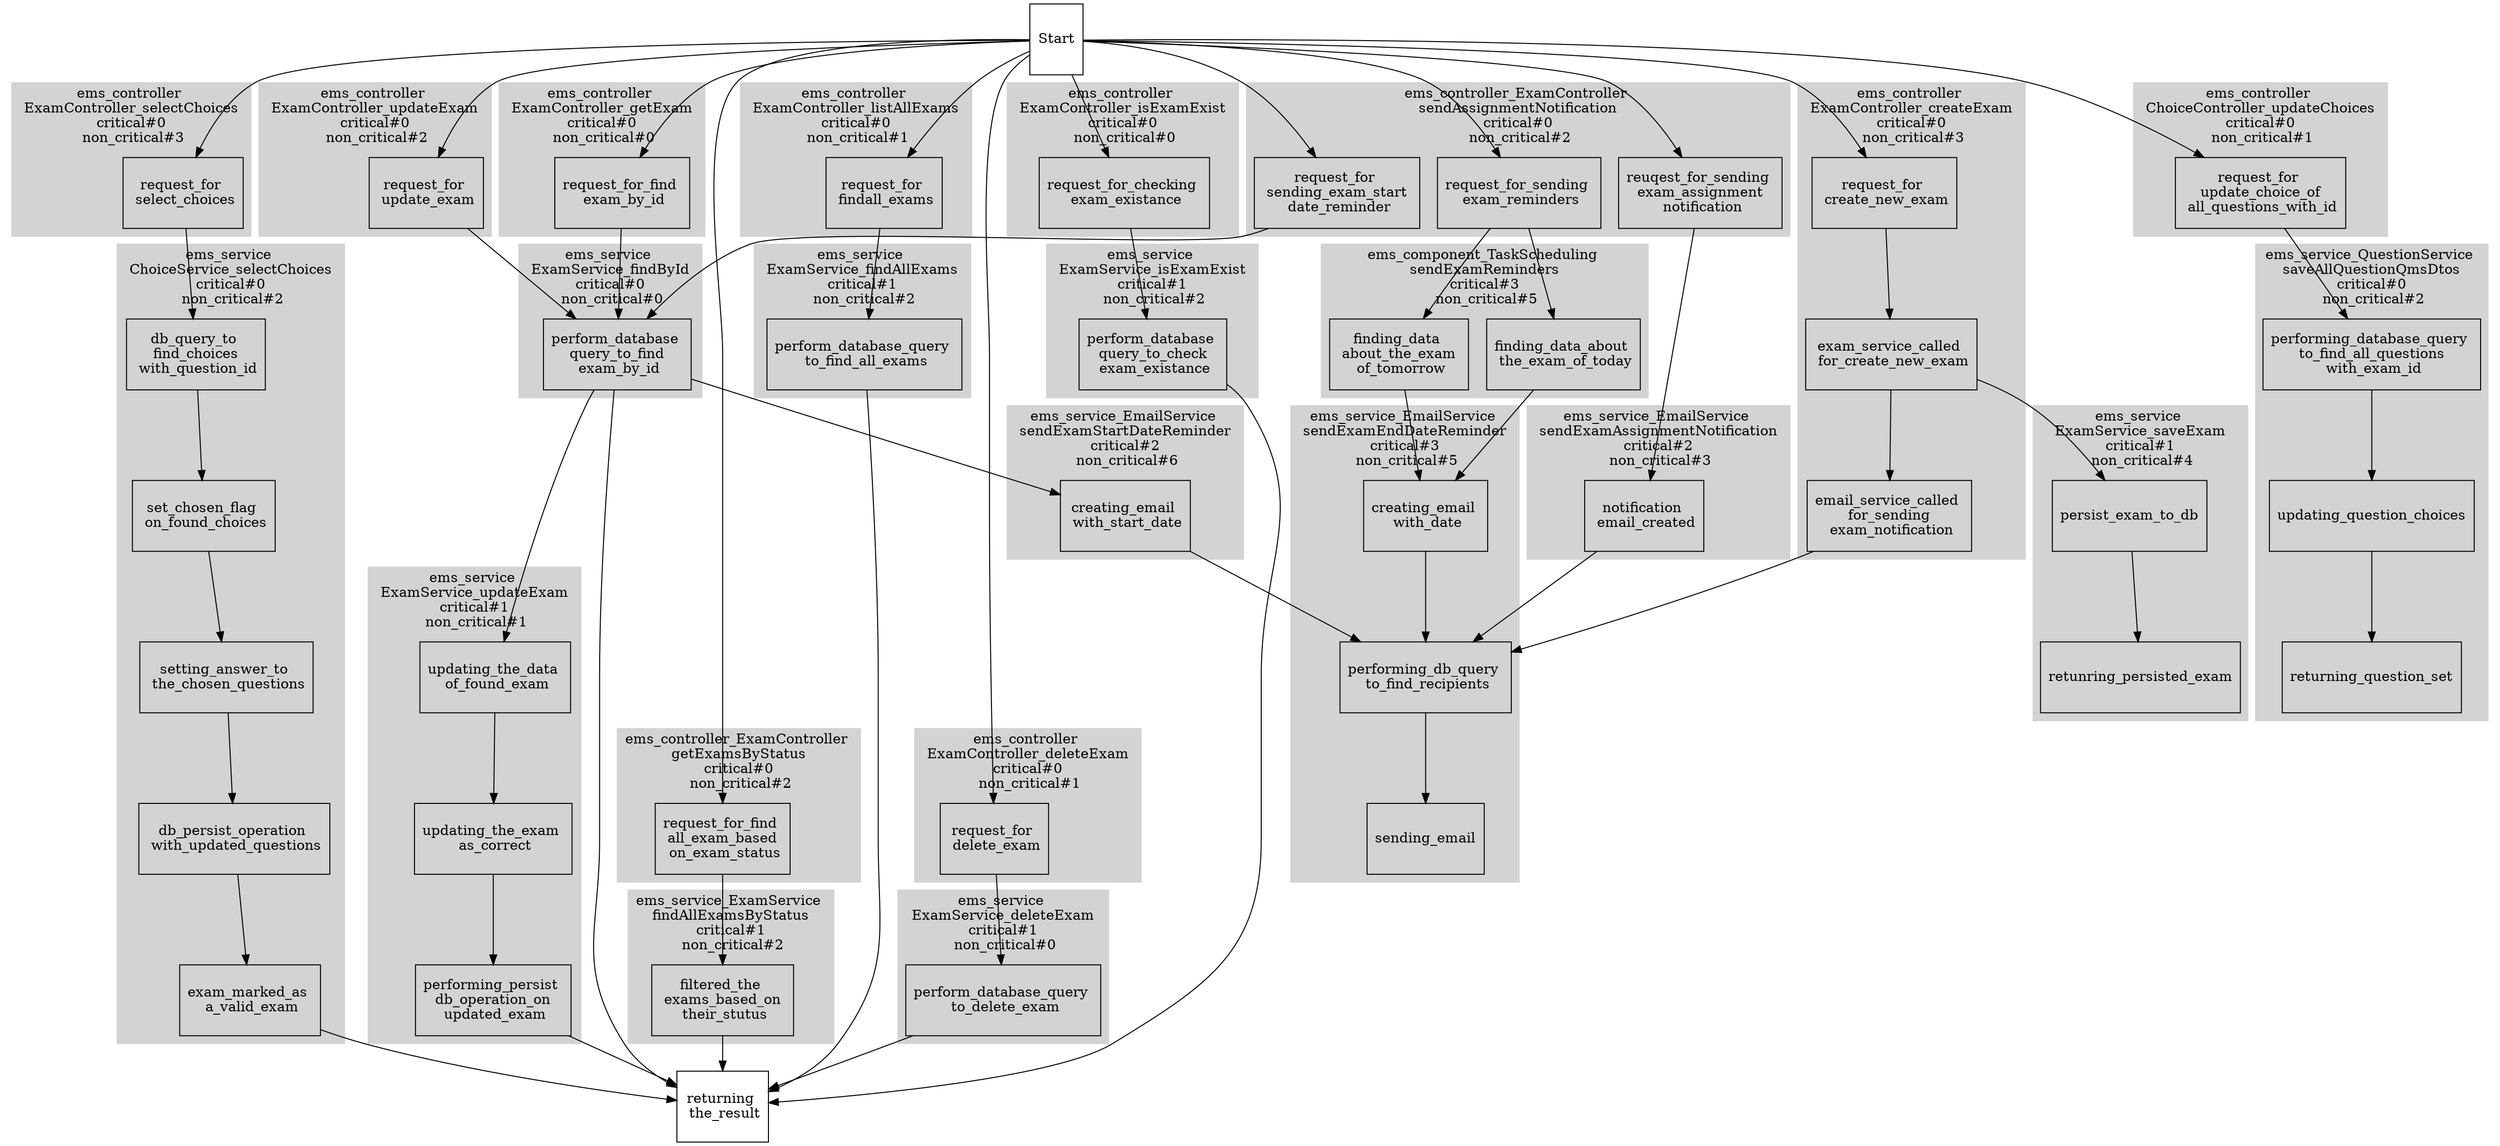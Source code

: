 strict digraph G {
node [shape=box];




node [shape=box, height = 1];
ratio=fill;

n1[label = "Start"];
n2[label = "request_for \n update_exam"];
n3[label = "perform_database \n query_to_find \n exam_by_id"];
n4[label = "updating_the_data \n of_found_exam"];
n5[label = "updating_the_exam \n as_correct"];
n6[label = "performing_persist \n db_operation_on \n updated_exam"];
n7[label = "returning \n the_result"];
n8[label = "request_for_find \n exam_by_id"];
n10[label = "request_for_find \n all_exam_based \n on_exam_status"];
n11[label = "filtered_the \n exams_based_on \n their_stutus"];
n12[label = "request_for \n findall_exams"];
n13[label = "perform_database_query \n to_find_all_exams"];
n14[label = "request_for \n sending_exam_start \n date_reminder"];
n15[label = "creating_email \n with_start_date"];
n16[label = "performing_db_query \n to_find_recipients"]
n17[label = "sending_email"];
n18[label = "request_for_sending \n exam_reminders"];
n19[label = "finding_data_about \n the_exam_of_today"];
n20[label = "creating_email \n with_date"];
n21[label = "finding_data \n about_the_exam \n of_tomorrow"];
n22[label = "reuqest_for_sending \n exam_assignment \n notification"];
n23[label = "notification \n email_created"];
n24[label = "request_for \n create_new_exam"];
n25[label = "exam_service_called \n for_create_new_exam"];
n26[label = "email_service_called \n for_sending \n exam_notification"];
n27[label = "request_for \n delete_exam"];
n28[label = "perform_database_query \n to_delete_exam"];
n29[label = "request_for \n select_choices"];
n30[label = "db_query_to \n find_choices \n with_question_id"];
n31[label = "set_chosen_flag \n on_found_choices"];
n32[label = "setting_answer_to \n the_chosen_questions"];
n33[label = "db_persist_operation \n with_updated_questions"];
n34[label = "exam_marked_as \n a_valid_exam"];
n37[label = "persist_exam_to_db"];
n38[label = "retunring_persisted_exam"];
n39[label = "request_for \n update_choice_of \n all_questions_with_id"];
n40[label = "performing_database_query \n to_find_all_questions \n with_exam_id"];
n41[label = "updating_question_choices"];
n42[label = "returning_question_set"];
n43[label = "request_for_checking \n exam_existance"];
n44[label = "perform_database \n query_to_check \n exam_existance"];


n1 -> n2;
n2 -> n3; 
n3 -> n4;
n4 -> n5;
n5 -> n6;
n6 -> n7;


n1 -> n8;
n8 -> n3;
n3 -> n7;

n1 -> n10;
n10 -> n11;
n11 -> n7;

n1 -> n12;
n12 -> n13;
n13 -> n7;

n1 -> n14;
n14 -> n3;
n3 -> n15;
n15 -> n16;
n16  -> n17;


n1 -> n18;
n18 -> n19;
n19 -> n20;
n20 -> n16;
n16 -> n17;

n1 -> n18;
n18 -> n21;
n21 -> n20;
n20 -> n16;
n16 -> n17;


n1 -> n22;
n22 -> n23
n23 -> n16;
n16 -> n17;

n1 -> n24;
n24 -> n25;
n25 -> n26;
n26 -> n16;
n16 -> n17;

n1 -> n27;
n27 -> n28;
n28 -> n7;

n1 -> n29;
n29 -> n30;
n30 -> n31;
n31 -> n32;
n32 -> n33;
n33 -> n34;
n34 -> n7;

n1 -> n24;
n24 -> n25;
n25 -> n37;
n37 -> n38;

n1 -> n39;
n39 -> n40;
n40 -> n41;
n41 -> n42;

n1 -> n43;
n43 -> n44;
n44 -> n7;

subgraph cluster_0 {
	 style=filled;
		color=lightgrey;
		node [style=filled,color=white];
		n20,n16,n17;
		
 		label="ems_service_EmailService \n sendExamEndDateReminder \n critical#3 \n non_critical#5";
}
subgraph cluster_1 {
	 style=filled;
		color=lightgrey;
		node [style=filled,color=white];
		n30, n31, n32, n33, n34;
 		label="ems_service \n ChoiceService_selectChoices \n critical#0 \n non_critical#2";
}
subgraph cluster_2 {
	 style=filled;
		color=lightgrey;
		node [style=filled,color=white];
		n39;
 		label="ems_controller \n ChoiceController_updateChoices \n critical#0 \n non_critical#1";
}
subgraph cluster_3 {
	 style=filled;
		color=lightgrey;
		node [style=filled,color=white];
		n4, n5, n6;
 		label="ems_service \n ExamService_updateExam \n critical#1 \n non_critical#1";
}
subgraph cluster_4 {
	 style=filled;
		color=lightgrey;
		node [style=filled,color=white];
		n2;
 		label="ems_controller \n ExamController_updateExam \n critical#0 \n non_critical#2";
}

subgraph cluster_6 {
	 style=filled;
		color=lightgrey;
		node [style=filled,color=white];
		n13;
 		label="ems_service \n ExamService_findAllExams \n critical#1 \n non_critical#2";
}
subgraph cluster_7 {
	 style=filled;
		color=lightgrey;
		node [style=filled,color=white];
		n12;
 		label="ems_controller \n ExamController_listAllExams \n critical#0 \n non_critical#1";
}
subgraph cluster_8 {
	 style=filled;
		color=lightgrey;
		node [style=filled,color=white];
		n3;
 		label="ems_service \n ExamService_findById \n critical#0 \n non_critical#0";
}


subgraph cluster_12 {
	 style=filled;
		color=lightgrey;
		node [style=filled,color=white];
		n11;
 		label="ems_service_ExamService \n findAllExamsByStatus \n critical#1 \n non_critical#2";
}
subgraph cluster_13 {
	 style=filled;
		color=lightgrey;
		node [style=filled,color=white];
		n10;
 		label="ems_controller_ExamController \n getExamsByStatus \n critical#0 \n non_critical#2";
}
subgraph cluster_14 {
	 style=filled;
		color=lightgrey;
		node [style=filled,color=white];
		n28;
 		label="ems_service \n ExamService_deleteExam \n critical#1 \n non_critical#0";
}
subgraph cluster_15 {
	 style=filled;
		color=lightgrey;
		node [style=filled,color=white];
		n27;
 		label="ems_controller \n ExamController_deleteExam \n critical#0 \n non_critical#1";
}


subgraph cluster_23 {
	 style=filled;
		color=lightgrey;
		node [style=filled,color=white];
		n8;
 		label="ems_controller \n ExamController_getExam \n critical#0 \n non_critical#0";
}

subgraph cluster_24 {
	 style=filled;
		color=lightgrey;
		node [style=filled,color=white];
		n14, n18;
 		label="ems_controller \n ExamController_sendExamReminder \n critical#1 \n non_critical#3";
}

subgraph cluster_25 {
	 style=filled;
		color=lightgrey;
		node [style=filled,color=white];
		n14, n16, n15, n17;
 		label="ems_service_EmailService \n sendExamStartDateReminder \n critical#2 \n non_critical#6";
}


subgraph cluster_30 {
	 style=filled;
		color=lightgrey;
		node [style=filled,color=white];
		n19, n21, n20, n16, n17;
 		label="ems_component_TaskScheduling \n sendExamReminders \n critical#3 \n non_critical#5";
}


subgraph cluster_24 {
	 style=filled;
		color=lightgrey;
		node [style=filled,color=white];
		n22;
 		label="ems_controller_ExamController \n sendAssignmentNotification \n critical#0 \n non_critical#2";
}

subgraph cluster_31 {
	 style=filled;
		color=lightgrey;
		node [style=filled,color=white];
		n23, n16, n17;
 		label="ems_service_EmailService \n sendExamAssignmentNotification \n critical#2 \n non_critical#3";
}
subgraph cluster_32 {
	 style=filled;
		color=lightgrey;
		node [style=filled,color=white];
		n37, n38;
 		label="ems_service \n ExamService_saveExam \n critical#1 \n non_critical#4";
}


subgraph cluster_34 {
	 style=filled;
		color=lightgrey;
		node [style=filled,color=white];
		n24, n25, n26;
 		label="ems_controller \n ExamController_createExam \n critical#0 \n non_critical#3";
}

subgraph cluster_35 {
	 style=filled;
		color=lightgrey;
		node [style=filled,color=white];
		n29;
 		label="ems_controller \n ExamController_selectChoices \n critical#0 \n non_critical#3";
}

subgraph cluster_36 {
	 style=filled;
		color=lightgrey;
		node [style=filled,color=white];
		n30, n31, n32, n33, n34;
 		label="ems_service \n ChoiceService_selectChoices \n critical#1 \n non_critical#2";
}


subgraph cluster_41 {
	 style=filled;
		color=lightgrey;
		node [style=filled,color=white];
		n40, n41, n42;
 		label="ems_service_QuestionService \n saveAllQuestionQmsDtos \n critical#0 \n non_critical#2";
}
subgraph cluster_42 {
	 style=filled;
		color=lightgrey;
		node [style=filled,color=white];
		n43;
 		label="ems_controller \n ExamController_isExamExist \n critical#0 \n non_critical#0";
}
subgraph cluster_43 {
	 style=filled;
		color=lightgrey;
		node [style=filled,color=white];
		n44;
 		label="ems_service \n ExamService_isExamExist \n critical#1 \n non_critical#2";
}
}